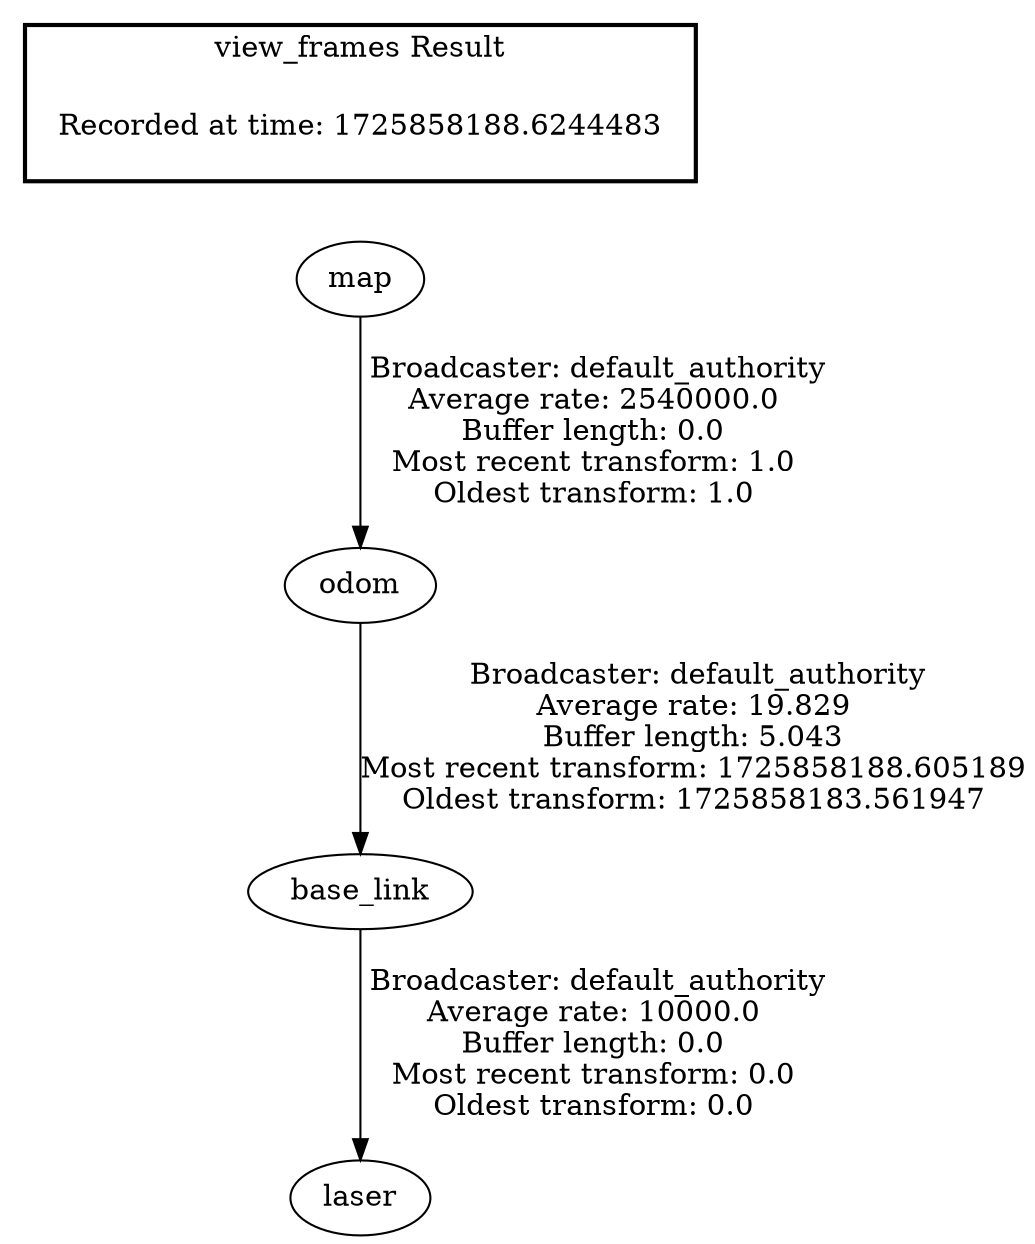 digraph G {
"map" -> "odom"[label=" Broadcaster: default_authority\nAverage rate: 2540000.0\nBuffer length: 0.0\nMost recent transform: 1.0\nOldest transform: 1.0\n"];
"base_link" -> "laser"[label=" Broadcaster: default_authority\nAverage rate: 10000.0\nBuffer length: 0.0\nMost recent transform: 0.0\nOldest transform: 0.0\n"];
"odom" -> "base_link"[label=" Broadcaster: default_authority\nAverage rate: 19.829\nBuffer length: 5.043\nMost recent transform: 1725858188.605189\nOldest transform: 1725858183.561947\n"];
edge [style=invis];
 subgraph cluster_legend { style=bold; color=black; label ="view_frames Result";
"Recorded at time: 1725858188.6244483"[ shape=plaintext ] ;
}->"map";
}